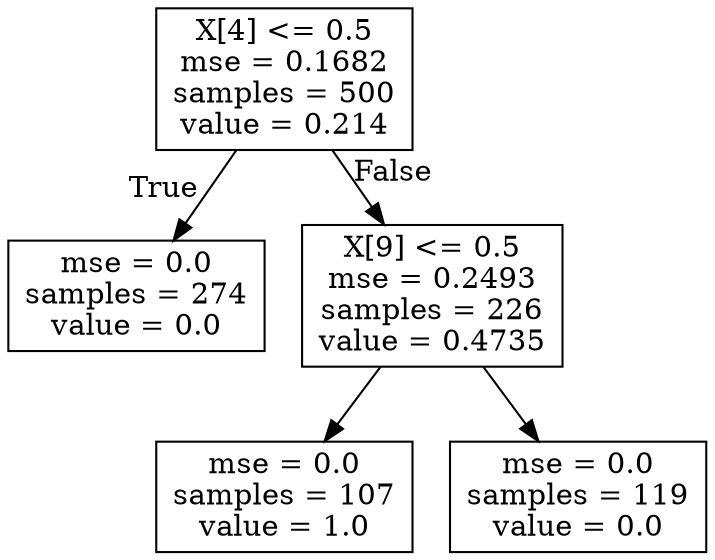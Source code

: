digraph Tree {
node [shape=box] ;
0 [label="X[4] <= 0.5\nmse = 0.1682\nsamples = 500\nvalue = 0.214"] ;
1 [label="mse = 0.0\nsamples = 274\nvalue = 0.0"] ;
0 -> 1 [labeldistance=2.5, labelangle=45, headlabel="True"] ;
2 [label="X[9] <= 0.5\nmse = 0.2493\nsamples = 226\nvalue = 0.4735"] ;
0 -> 2 [labeldistance=2.5, labelangle=-45, headlabel="False"] ;
3 [label="mse = 0.0\nsamples = 107\nvalue = 1.0"] ;
2 -> 3 ;
4 [label="mse = 0.0\nsamples = 119\nvalue = 0.0"] ;
2 -> 4 ;
}